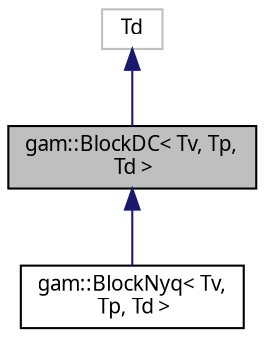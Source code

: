digraph "gam::BlockDC&lt; Tv, Tp, Td &gt;"
{
 // LATEX_PDF_SIZE
  bgcolor="transparent";
  edge [fontname="FreeSans.ttf",fontsize="10",labelfontname="FreeSans.ttf",labelfontsize="10"];
  node [fontname="FreeSans.ttf",fontsize="10",shape=record];
  Node1 [label="gam::BlockDC\< Tv, Tp,\l Td \>",height=0.2,width=0.4,color="black", fillcolor="grey75", style="filled", fontcolor="black",tooltip="DC frequency blocker."];
  Node2 -> Node1 [dir="back",color="midnightblue",fontsize="10",style="solid",fontname="FreeSans.ttf"];
  Node2 [label="Td",height=0.2,width=0.4,color="grey75",tooltip=" "];
  Node1 -> Node3 [dir="back",color="midnightblue",fontsize="10",style="solid",fontname="FreeSans.ttf"];
  Node3 [label="gam::BlockNyq\< Tv,\l Tp, Td \>",height=0.2,width=0.4,color="black",URL="$classgam_1_1_block_nyq.html",tooltip="Nyquist frequency blocker."];
}

